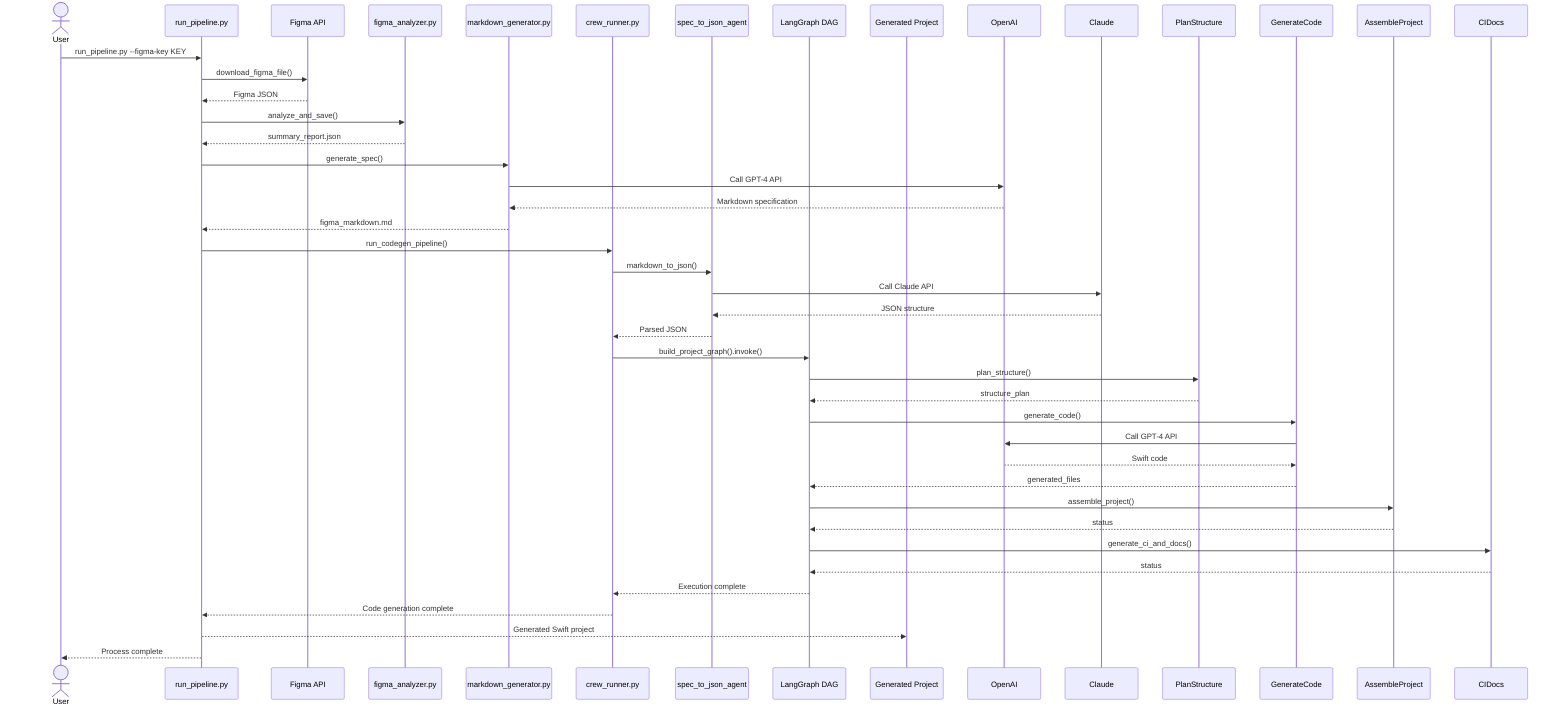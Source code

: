 sequenceDiagram
    actor User
    participant Runner as run_pipeline.py
    participant Figma as Figma API
    participant Analyzer as figma_analyzer.py
    participant Markdown as markdown_generator.py
    participant Crew as crew_runner.py
    participant JSON as spec_to_json_agent
    participant DAG as LangGraph DAG
    participant Output as Generated Project
    
    User->>Runner: run_pipeline.py --figma-key KEY
    Runner->>Figma: download_figma_file()
    Figma-->>Runner: Figma JSON
    Runner->>Analyzer: analyze_and_save()
    Analyzer-->>Runner: summary_report.json
    Runner->>Markdown: generate_spec()
    Markdown->>OpenAI: Call GPT-4 API
    OpenAI-->>Markdown: Markdown specification
    Markdown-->>Runner: figma_markdown.md
    Runner->>Crew: run_codegen_pipeline()
    Crew->>JSON: markdown_to_json()
    JSON->>Claude: Call Claude API
    Claude-->>JSON: JSON structure
    JSON-->>Crew: Parsed JSON
    Crew->>DAG: build_project_graph().invoke()
    
    DAG->>PlanStructure: plan_structure()
    PlanStructure-->>DAG: structure_plan
    DAG->>GenerateCode: generate_code()
    GenerateCode->>OpenAI: Call GPT-4 API 
    OpenAI-->>GenerateCode: Swift code
    GenerateCode-->>DAG: generated_files
    DAG->>AssembleProject: assemble_project()
    AssembleProject-->>DAG: status
    DAG->>CIDocs: generate_ci_and_docs()
    CIDocs-->>DAG: status
    DAG-->>Crew: Execution complete
    Crew-->>Runner: Code generation complete
    Runner-->>Output: Generated Swift project
    Runner-->>User: Process complete